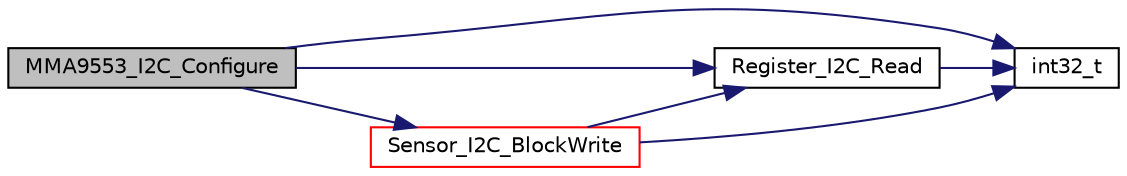 digraph "MMA9553_I2C_Configure"
{
  edge [fontname="Helvetica",fontsize="10",labelfontname="Helvetica",labelfontsize="10"];
  node [fontname="Helvetica",fontsize="10",shape=record];
  rankdir="LR";
  Node11 [label="MMA9553_I2C_Configure",height=0.2,width=0.4,color="black", fillcolor="grey75", style="filled", fontcolor="black"];
  Node11 -> Node12 [color="midnightblue",fontsize="10",style="solid",fontname="Helvetica"];
  Node12 [label="int32_t",height=0.2,width=0.4,color="black", fillcolor="white", style="filled",URL="$data__format__service_8h.html#a5d7069350a7d7e65686c77a8038f462f",tooltip="The interface function to append the data on the formated stream. "];
  Node11 -> Node13 [color="midnightblue",fontsize="10",style="solid",fontname="Helvetica"];
  Node13 [label="Register_I2C_Read",height=0.2,width=0.4,color="black", fillcolor="white", style="filled",URL="$register__io__i2c_8c.html#ac8a60c799d9dbc84531b4680762eb8dc",tooltip="The interface function to read a sensor register. "];
  Node13 -> Node12 [color="midnightblue",fontsize="10",style="solid",fontname="Helvetica"];
  Node11 -> Node14 [color="midnightblue",fontsize="10",style="solid",fontname="Helvetica"];
  Node14 [label="Sensor_I2C_BlockWrite",height=0.2,width=0.4,color="red", fillcolor="white", style="filled",URL="$sensor__io__i2c_8c.html#ad6c175b9a45aa936aa74abda223eeafe",tooltip="Write commands to a sensor. "];
  Node14 -> Node12 [color="midnightblue",fontsize="10",style="solid",fontname="Helvetica"];
  Node14 -> Node13 [color="midnightblue",fontsize="10",style="solid",fontname="Helvetica"];
}
